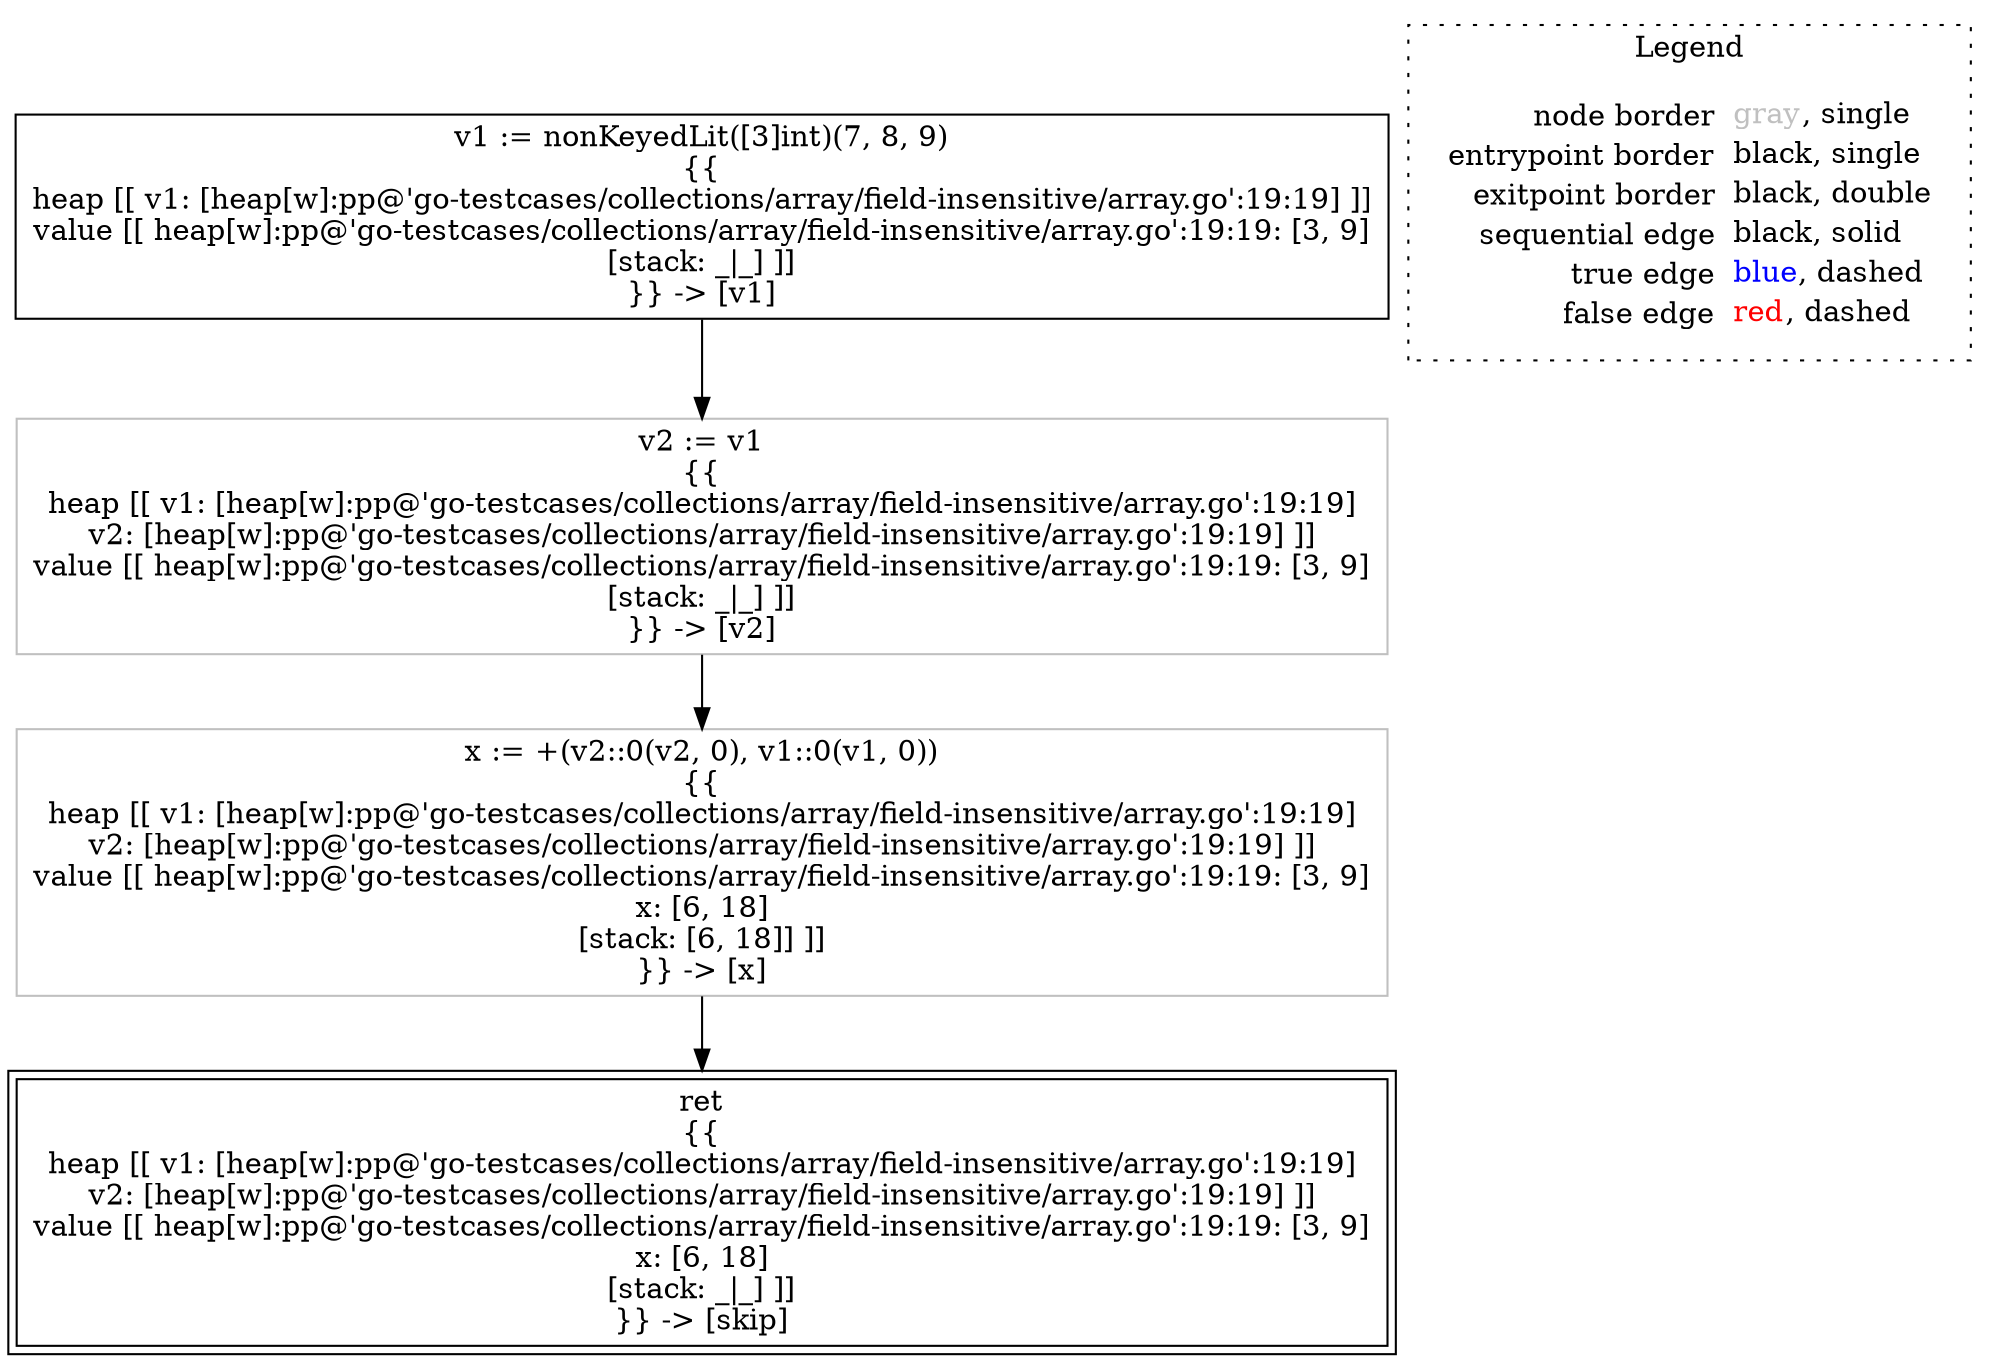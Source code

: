 digraph {
	"node0" [shape="rect",color="black",label=<v1 := nonKeyedLit([3]int)(7, 8, 9)<BR/>{{<BR/>heap [[ v1: [heap[w]:pp@'go-testcases/collections/array/field-insensitive/array.go':19:19] ]]<BR/>value [[ heap[w]:pp@'go-testcases/collections/array/field-insensitive/array.go':19:19: [3, 9]<BR/>[stack: _|_] ]]<BR/>}} -&gt; [v1]>];
	"node1" [shape="rect",color="gray",label=<x := +(v2::0(v2, 0), v1::0(v1, 0))<BR/>{{<BR/>heap [[ v1: [heap[w]:pp@'go-testcases/collections/array/field-insensitive/array.go':19:19]<BR/>v2: [heap[w]:pp@'go-testcases/collections/array/field-insensitive/array.go':19:19] ]]<BR/>value [[ heap[w]:pp@'go-testcases/collections/array/field-insensitive/array.go':19:19: [3, 9]<BR/>x: [6, 18]<BR/>[stack: [6, 18]] ]]<BR/>}} -&gt; [x]>];
	"node2" [shape="rect",color="gray",label=<v2 := v1<BR/>{{<BR/>heap [[ v1: [heap[w]:pp@'go-testcases/collections/array/field-insensitive/array.go':19:19]<BR/>v2: [heap[w]:pp@'go-testcases/collections/array/field-insensitive/array.go':19:19] ]]<BR/>value [[ heap[w]:pp@'go-testcases/collections/array/field-insensitive/array.go':19:19: [3, 9]<BR/>[stack: _|_] ]]<BR/>}} -&gt; [v2]>];
	"node3" [shape="rect",color="black",peripheries="2",label=<ret<BR/>{{<BR/>heap [[ v1: [heap[w]:pp@'go-testcases/collections/array/field-insensitive/array.go':19:19]<BR/>v2: [heap[w]:pp@'go-testcases/collections/array/field-insensitive/array.go':19:19] ]]<BR/>value [[ heap[w]:pp@'go-testcases/collections/array/field-insensitive/array.go':19:19: [3, 9]<BR/>x: [6, 18]<BR/>[stack: _|_] ]]<BR/>}} -&gt; [skip]>];
	"node0" -> "node2" [color="black"];
	"node1" -> "node3" [color="black"];
	"node2" -> "node1" [color="black"];
subgraph cluster_legend {
	label="Legend";
	style=dotted;
	node [shape=plaintext];
	"legend" [label=<<table border="0" cellpadding="2" cellspacing="0" cellborder="0"><tr><td align="right">node border&nbsp;</td><td align="left"><font color="gray">gray</font>, single</td></tr><tr><td align="right">entrypoint border&nbsp;</td><td align="left"><font color="black">black</font>, single</td></tr><tr><td align="right">exitpoint border&nbsp;</td><td align="left"><font color="black">black</font>, double</td></tr><tr><td align="right">sequential edge&nbsp;</td><td align="left"><font color="black">black</font>, solid</td></tr><tr><td align="right">true edge&nbsp;</td><td align="left"><font color="blue">blue</font>, dashed</td></tr><tr><td align="right">false edge&nbsp;</td><td align="left"><font color="red">red</font>, dashed</td></tr></table>>];
}

}
